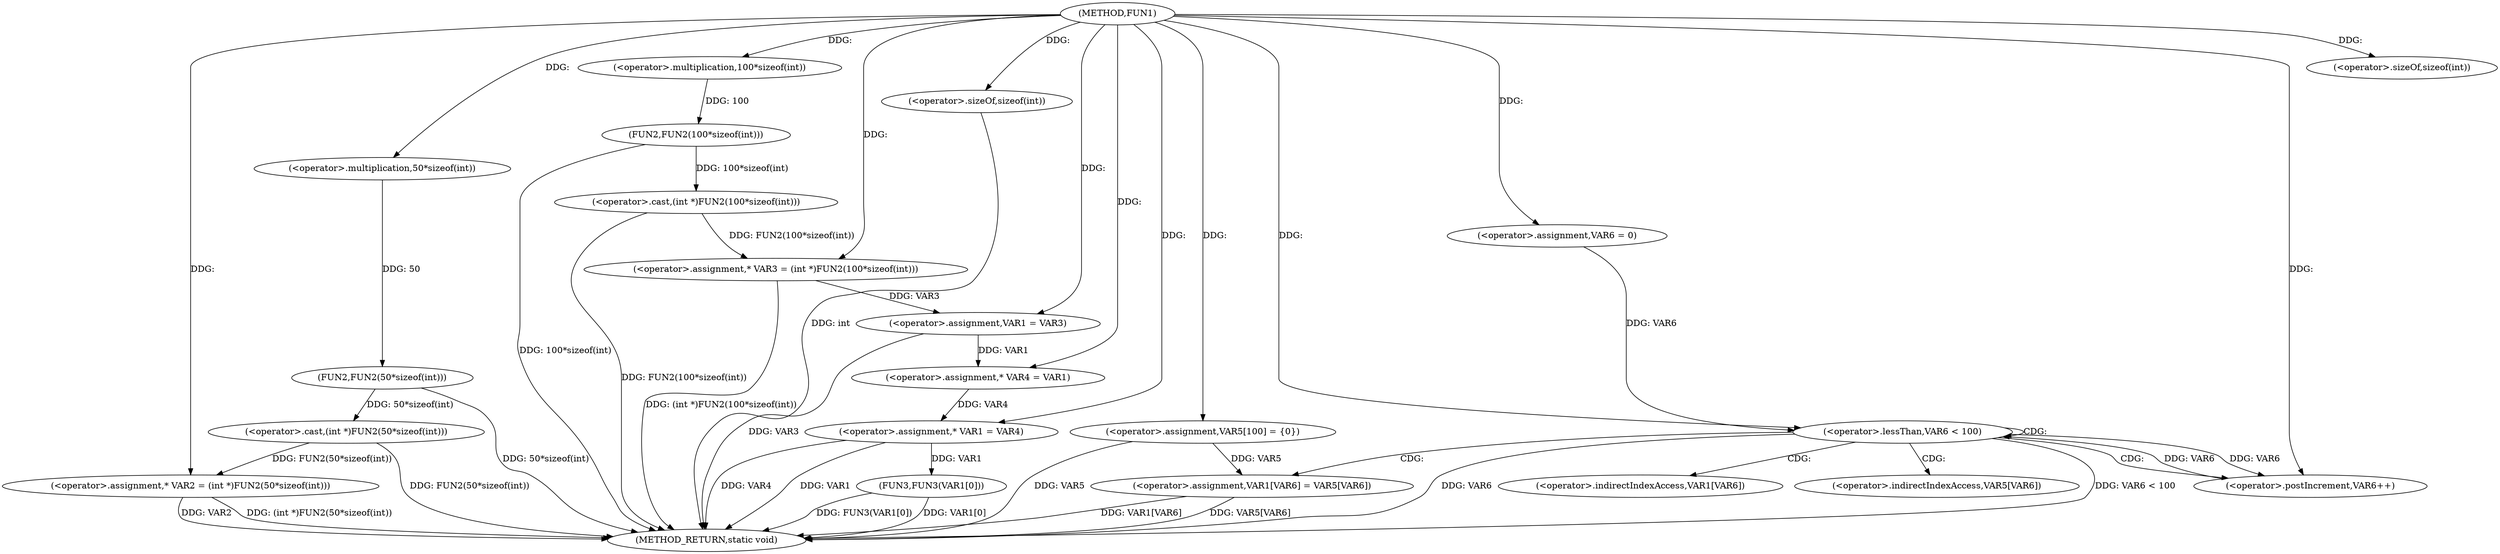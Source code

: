digraph FUN1 {  
"1000100" [label = "(METHOD,FUN1)" ]
"1000162" [label = "(METHOD_RETURN,static void)" ]
"1000104" [label = "(<operator>.assignment,* VAR2 = (int *)FUN2(50*sizeof(int)))" ]
"1000106" [label = "(<operator>.cast,(int *)FUN2(50*sizeof(int)))" ]
"1000108" [label = "(FUN2,FUN2(50*sizeof(int)))" ]
"1000109" [label = "(<operator>.multiplication,50*sizeof(int))" ]
"1000111" [label = "(<operator>.sizeOf,sizeof(int))" ]
"1000114" [label = "(<operator>.assignment,* VAR3 = (int *)FUN2(100*sizeof(int)))" ]
"1000116" [label = "(<operator>.cast,(int *)FUN2(100*sizeof(int)))" ]
"1000118" [label = "(FUN2,FUN2(100*sizeof(int)))" ]
"1000119" [label = "(<operator>.multiplication,100*sizeof(int))" ]
"1000121" [label = "(<operator>.sizeOf,sizeof(int))" ]
"1000123" [label = "(<operator>.assignment,VAR1 = VAR3)" ]
"1000128" [label = "(<operator>.assignment,* VAR4 = VAR1)" ]
"1000132" [label = "(<operator>.assignment,* VAR1 = VAR4)" ]
"1000137" [label = "(<operator>.assignment,VAR5[100] = {0})" ]
"1000142" [label = "(<operator>.assignment,VAR6 = 0)" ]
"1000145" [label = "(<operator>.lessThan,VAR6 < 100)" ]
"1000148" [label = "(<operator>.postIncrement,VAR6++)" ]
"1000151" [label = "(<operator>.assignment,VAR1[VAR6] = VAR5[VAR6])" ]
"1000158" [label = "(FUN3,FUN3(VAR1[0]))" ]
"1000152" [label = "(<operator>.indirectIndexAccess,VAR1[VAR6])" ]
"1000155" [label = "(<operator>.indirectIndexAccess,VAR5[VAR6])" ]
  "1000158" -> "1000162"  [ label = "DDG: VAR1[0]"] 
  "1000123" -> "1000162"  [ label = "DDG: VAR3"] 
  "1000106" -> "1000162"  [ label = "DDG: FUN2(50*sizeof(int))"] 
  "1000104" -> "1000162"  [ label = "DDG: VAR2"] 
  "1000151" -> "1000162"  [ label = "DDG: VAR1[VAR6]"] 
  "1000116" -> "1000162"  [ label = "DDG: FUN2(100*sizeof(int))"] 
  "1000132" -> "1000162"  [ label = "DDG: VAR1"] 
  "1000118" -> "1000162"  [ label = "DDG: 100*sizeof(int)"] 
  "1000145" -> "1000162"  [ label = "DDG: VAR6"] 
  "1000114" -> "1000162"  [ label = "DDG: (int *)FUN2(100*sizeof(int))"] 
  "1000151" -> "1000162"  [ label = "DDG: VAR5[VAR6]"] 
  "1000158" -> "1000162"  [ label = "DDG: FUN3(VAR1[0])"] 
  "1000132" -> "1000162"  [ label = "DDG: VAR4"] 
  "1000121" -> "1000162"  [ label = "DDG: int"] 
  "1000145" -> "1000162"  [ label = "DDG: VAR6 < 100"] 
  "1000137" -> "1000162"  [ label = "DDG: VAR5"] 
  "1000104" -> "1000162"  [ label = "DDG: (int *)FUN2(50*sizeof(int))"] 
  "1000108" -> "1000162"  [ label = "DDG: 50*sizeof(int)"] 
  "1000106" -> "1000104"  [ label = "DDG: FUN2(50*sizeof(int))"] 
  "1000100" -> "1000104"  [ label = "DDG: "] 
  "1000108" -> "1000106"  [ label = "DDG: 50*sizeof(int)"] 
  "1000109" -> "1000108"  [ label = "DDG: 50"] 
  "1000100" -> "1000109"  [ label = "DDG: "] 
  "1000100" -> "1000111"  [ label = "DDG: "] 
  "1000116" -> "1000114"  [ label = "DDG: FUN2(100*sizeof(int))"] 
  "1000100" -> "1000114"  [ label = "DDG: "] 
  "1000118" -> "1000116"  [ label = "DDG: 100*sizeof(int)"] 
  "1000119" -> "1000118"  [ label = "DDG: 100"] 
  "1000100" -> "1000119"  [ label = "DDG: "] 
  "1000100" -> "1000121"  [ label = "DDG: "] 
  "1000114" -> "1000123"  [ label = "DDG: VAR3"] 
  "1000100" -> "1000123"  [ label = "DDG: "] 
  "1000123" -> "1000128"  [ label = "DDG: VAR1"] 
  "1000100" -> "1000128"  [ label = "DDG: "] 
  "1000128" -> "1000132"  [ label = "DDG: VAR4"] 
  "1000100" -> "1000132"  [ label = "DDG: "] 
  "1000100" -> "1000137"  [ label = "DDG: "] 
  "1000100" -> "1000142"  [ label = "DDG: "] 
  "1000148" -> "1000145"  [ label = "DDG: VAR6"] 
  "1000142" -> "1000145"  [ label = "DDG: VAR6"] 
  "1000100" -> "1000145"  [ label = "DDG: "] 
  "1000145" -> "1000148"  [ label = "DDG: VAR6"] 
  "1000100" -> "1000148"  [ label = "DDG: "] 
  "1000137" -> "1000151"  [ label = "DDG: VAR5"] 
  "1000132" -> "1000158"  [ label = "DDG: VAR1"] 
  "1000145" -> "1000155"  [ label = "CDG: "] 
  "1000145" -> "1000151"  [ label = "CDG: "] 
  "1000145" -> "1000145"  [ label = "CDG: "] 
  "1000145" -> "1000152"  [ label = "CDG: "] 
  "1000145" -> "1000148"  [ label = "CDG: "] 
}
